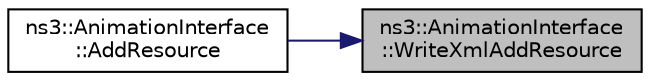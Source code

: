 digraph "ns3::AnimationInterface::WriteXmlAddResource"
{
 // LATEX_PDF_SIZE
  edge [fontname="Helvetica",fontsize="10",labelfontname="Helvetica",labelfontsize="10"];
  node [fontname="Helvetica",fontsize="10",shape=record];
  rankdir="RL";
  Node1 [label="ns3::AnimationInterface\l::WriteXmlAddResource",height=0.2,width=0.4,color="black", fillcolor="grey75", style="filled", fontcolor="black",tooltip="Write XML add resource function."];
  Node1 -> Node2 [dir="back",color="midnightblue",fontsize="10",style="solid",fontname="Helvetica"];
  Node2 [label="ns3::AnimationInterface\l::AddResource",height=0.2,width=0.4,color="black", fillcolor="white", style="filled",URL="$classns3_1_1_animation_interface.html#a86f0418d9272700c196c7843a196558b",tooltip="Add a resource such as the path to an image file."];
}
